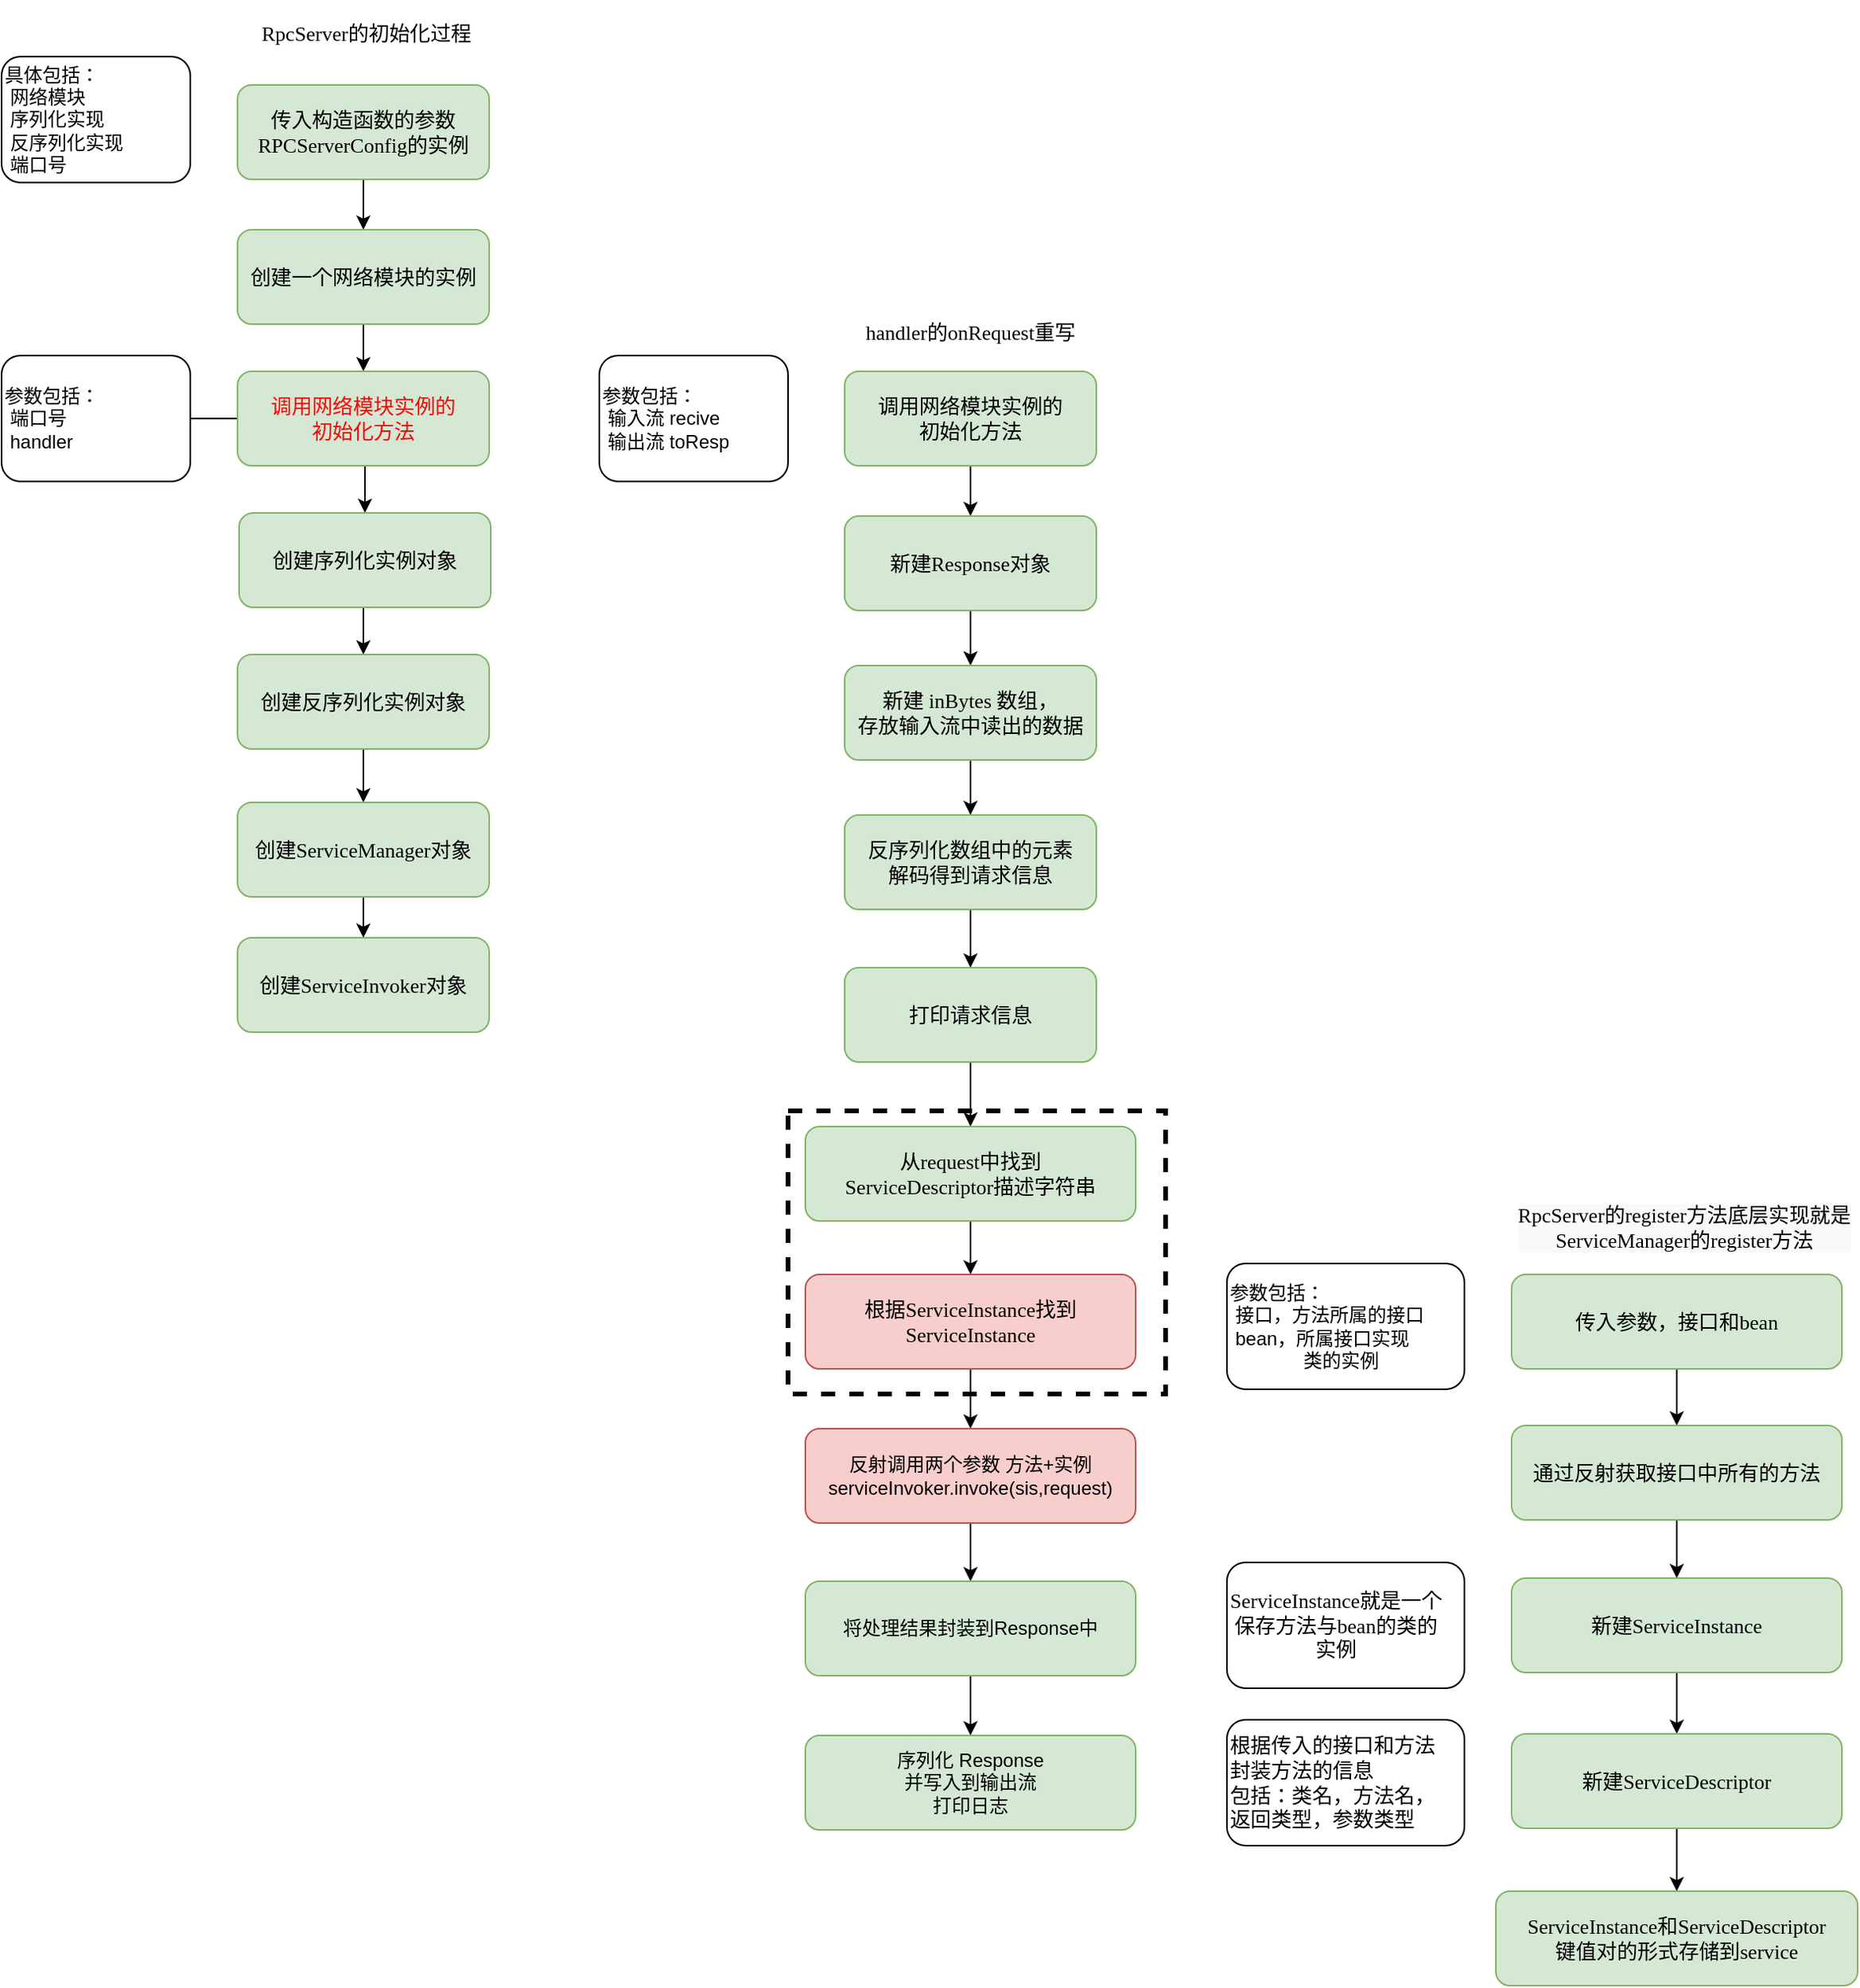 <mxfile version="17.4.6" type="github" pages="3">
  <diagram id="q-ANHGBc3iWFSovor3je" name="TransportServer">
    <mxGraphModel dx="813" dy="491" grid="1" gridSize="10" guides="1" tooltips="1" connect="1" arrows="1" fold="1" page="1" pageScale="1" pageWidth="827" pageHeight="1169" math="0" shadow="0">
      <root>
        <mxCell id="0" />
        <mxCell id="1" parent="0" />
        <mxCell id="bU6mloSPx2sbx54e6or_-36" value="" style="rounded=0;whiteSpace=wrap;html=1;labelBackgroundColor=none;fontColor=#000000;fillColor=none;dashed=1;strokeWidth=3;" parent="1" vertex="1">
          <mxGeometry x="500" y="750" width="240" height="180" as="geometry" />
        </mxCell>
        <mxCell id="bU6mloSPx2sbx54e6or_-11" style="edgeStyle=orthogonalEdgeStyle;rounded=0;orthogonalLoop=1;jettySize=auto;html=1;exitX=0.5;exitY=1;exitDx=0;exitDy=0;entryX=0.5;entryY=0;entryDx=0;entryDy=0;fontColor=#000000;" parent="1" source="bU6mloSPx2sbx54e6or_-1" target="bU6mloSPx2sbx54e6or_-4" edge="1">
          <mxGeometry relative="1" as="geometry" />
        </mxCell>
        <mxCell id="bU6mloSPx2sbx54e6or_-1" value="&lt;pre style=&quot;font-family: &amp;#34;jetbrains mono&amp;#34; ; font-size: 9.8pt&quot;&gt;传入构造函数的参数&lt;br/&gt;RPCServerConfig的实例&lt;br/&gt;&lt;/pre&gt;" style="rounded=1;whiteSpace=wrap;html=1;fillColor=#d5e8d4;strokeColor=#82b366;" parent="1" vertex="1">
          <mxGeometry x="150" y="98" width="160" height="60" as="geometry" />
        </mxCell>
        <mxCell id="bU6mloSPx2sbx54e6or_-2" value="&lt;pre style=&quot;font-family: &amp;#34;jetbrains mono&amp;#34; ; font-size: 9.8pt&quot;&gt;RpcServer的初始化过程&lt;/pre&gt;" style="text;html=1;strokeColor=none;fillColor=none;align=center;verticalAlign=middle;whiteSpace=wrap;rounded=0;labelBackgroundColor=none;fontColor=#000000;" parent="1" vertex="1">
          <mxGeometry x="152" y="50" width="160" height="30" as="geometry" />
        </mxCell>
        <mxCell id="bU6mloSPx2sbx54e6or_-3" value="具体包括：&lt;br&gt;&lt;span style=&quot;white-space: pre&quot;&gt; &lt;/span&gt;网络模块&lt;br&gt;&lt;span style=&quot;white-space: pre&quot;&gt; &lt;/span&gt;序列化实现&lt;br&gt;&lt;span style=&quot;white-space: pre&quot;&gt; &lt;/span&gt;反序列化实现&lt;br&gt;&lt;span style=&quot;white-space: pre&quot;&gt; &lt;/span&gt;端口号" style="rounded=1;whiteSpace=wrap;html=1;labelBackgroundColor=none;fontColor=#000000;align=left;" parent="1" vertex="1">
          <mxGeometry y="80" width="120" height="80" as="geometry" />
        </mxCell>
        <mxCell id="bU6mloSPx2sbx54e6or_-12" style="edgeStyle=orthogonalEdgeStyle;rounded=0;orthogonalLoop=1;jettySize=auto;html=1;exitX=0.5;exitY=1;exitDx=0;exitDy=0;entryX=0.5;entryY=0;entryDx=0;entryDy=0;fontColor=#000000;" parent="1" source="bU6mloSPx2sbx54e6or_-4" target="bU6mloSPx2sbx54e6or_-5" edge="1">
          <mxGeometry relative="1" as="geometry" />
        </mxCell>
        <mxCell id="bU6mloSPx2sbx54e6or_-4" value="&lt;pre style=&quot;font-family: &amp;#34;jetbrains mono&amp;#34; ; font-size: 9.8pt&quot;&gt;创建一个网络模块的实例&lt;/pre&gt;" style="rounded=1;whiteSpace=wrap;html=1;fillColor=#d5e8d4;strokeColor=#82b366;" parent="1" vertex="1">
          <mxGeometry x="150" y="190" width="160" height="60" as="geometry" />
        </mxCell>
        <mxCell id="bU6mloSPx2sbx54e6or_-13" style="edgeStyle=orthogonalEdgeStyle;rounded=0;orthogonalLoop=1;jettySize=auto;html=1;exitX=0.5;exitY=1;exitDx=0;exitDy=0;entryX=0.5;entryY=0;entryDx=0;entryDy=0;fontColor=#000000;" parent="1" source="bU6mloSPx2sbx54e6or_-5" target="bU6mloSPx2sbx54e6or_-7" edge="1">
          <mxGeometry relative="1" as="geometry" />
        </mxCell>
        <mxCell id="bU6mloSPx2sbx54e6or_-20" value="" style="edgeStyle=orthogonalEdgeStyle;rounded=0;orthogonalLoop=1;jettySize=auto;html=1;fontColor=#000000;" parent="1" source="bU6mloSPx2sbx54e6or_-5" edge="1">
          <mxGeometry relative="1" as="geometry">
            <mxPoint x="50" y="310" as="targetPoint" />
          </mxGeometry>
        </mxCell>
        <mxCell id="bU6mloSPx2sbx54e6or_-5" value="&lt;pre style=&quot;font-family: &amp;quot;jetbrains mono&amp;quot; ; font-size: 9.8pt&quot;&gt;调用网络模块实例的&lt;br&gt;初始化方法&lt;/pre&gt;" style="rounded=1;whiteSpace=wrap;html=1;fillColor=#d5e8d4;strokeColor=#82b366;fontColor=#FF0000;" parent="1" vertex="1">
          <mxGeometry x="150" y="280" width="160" height="60" as="geometry" />
        </mxCell>
        <mxCell id="bU6mloSPx2sbx54e6or_-6" value="参数包括：&lt;br&gt;&lt;span style=&quot;white-space: pre&quot;&gt; &lt;/span&gt;端口号&lt;br&gt;&lt;span style=&quot;white-space: pre&quot;&gt; &lt;/span&gt;handler" style="rounded=1;whiteSpace=wrap;html=1;labelBackgroundColor=none;fontColor=#000000;align=left;" parent="1" vertex="1">
          <mxGeometry y="270" width="120" height="80" as="geometry" />
        </mxCell>
        <mxCell id="bU6mloSPx2sbx54e6or_-14" style="edgeStyle=orthogonalEdgeStyle;rounded=0;orthogonalLoop=1;jettySize=auto;html=1;exitX=0.5;exitY=1;exitDx=0;exitDy=0;entryX=0.5;entryY=0;entryDx=0;entryDy=0;fontColor=#000000;" parent="1" source="bU6mloSPx2sbx54e6or_-7" target="bU6mloSPx2sbx54e6or_-8" edge="1">
          <mxGeometry relative="1" as="geometry" />
        </mxCell>
        <mxCell id="bU6mloSPx2sbx54e6or_-7" value="&lt;pre style=&quot;font-family: &amp;#34;jetbrains mono&amp;#34; ; font-size: 9.8pt&quot;&gt;创建序列化实例对象&lt;/pre&gt;" style="rounded=1;whiteSpace=wrap;html=1;fillColor=#d5e8d4;strokeColor=#82b366;" parent="1" vertex="1">
          <mxGeometry x="151" y="370" width="160" height="60" as="geometry" />
        </mxCell>
        <mxCell id="bU6mloSPx2sbx54e6or_-15" style="edgeStyle=orthogonalEdgeStyle;rounded=0;orthogonalLoop=1;jettySize=auto;html=1;exitX=0.5;exitY=1;exitDx=0;exitDy=0;entryX=0.5;entryY=0;entryDx=0;entryDy=0;fontColor=#000000;" parent="1" source="bU6mloSPx2sbx54e6or_-8" target="bU6mloSPx2sbx54e6or_-9" edge="1">
          <mxGeometry relative="1" as="geometry" />
        </mxCell>
        <mxCell id="bU6mloSPx2sbx54e6or_-8" value="&lt;pre style=&quot;font-family: &amp;#34;jetbrains mono&amp;#34; ; font-size: 9.8pt&quot;&gt;创建反序列化实例对象&lt;/pre&gt;" style="rounded=1;whiteSpace=wrap;html=1;fillColor=#d5e8d4;strokeColor=#82b366;" parent="1" vertex="1">
          <mxGeometry x="150" y="460" width="160" height="60" as="geometry" />
        </mxCell>
        <mxCell id="bU6mloSPx2sbx54e6or_-16" style="edgeStyle=orthogonalEdgeStyle;rounded=0;orthogonalLoop=1;jettySize=auto;html=1;exitX=0.5;exitY=1;exitDx=0;exitDy=0;entryX=0.5;entryY=0;entryDx=0;entryDy=0;fontColor=#000000;" parent="1" source="bU6mloSPx2sbx54e6or_-9" target="bU6mloSPx2sbx54e6or_-10" edge="1">
          <mxGeometry relative="1" as="geometry" />
        </mxCell>
        <mxCell id="bU6mloSPx2sbx54e6or_-9" value="&lt;pre style=&quot;font-family: &amp;#34;jetbrains mono&amp;#34; ; font-size: 9.8pt&quot;&gt;创建ServiceManager对象&lt;/pre&gt;" style="rounded=1;whiteSpace=wrap;html=1;fillColor=#d5e8d4;strokeColor=#82b366;" parent="1" vertex="1">
          <mxGeometry x="150" y="554" width="160" height="60" as="geometry" />
        </mxCell>
        <mxCell id="bU6mloSPx2sbx54e6or_-10" value="&lt;pre style=&quot;font-family: &amp;#34;jetbrains mono&amp;#34; ; font-size: 9.8pt&quot;&gt;创建ServiceInvoker对象&lt;/pre&gt;" style="rounded=1;whiteSpace=wrap;html=1;fillColor=#d5e8d4;strokeColor=#82b366;" parent="1" vertex="1">
          <mxGeometry x="150" y="640" width="160" height="60" as="geometry" />
        </mxCell>
        <mxCell id="bU6mloSPx2sbx54e6or_-25" value="" style="edgeStyle=orthogonalEdgeStyle;rounded=0;orthogonalLoop=1;jettySize=auto;html=1;fontColor=#000000;" parent="1" source="bU6mloSPx2sbx54e6or_-17" target="bU6mloSPx2sbx54e6or_-24" edge="1">
          <mxGeometry relative="1" as="geometry" />
        </mxCell>
        <mxCell id="bU6mloSPx2sbx54e6or_-17" value="&lt;pre style=&quot;font-family: &amp;#34;jetbrains mono&amp;#34; ; font-size: 9.8pt&quot;&gt;调用网络模块实例的&lt;br/&gt;初始化方法&lt;/pre&gt;" style="rounded=1;whiteSpace=wrap;html=1;fillColor=#d5e8d4;strokeColor=#82b366;" parent="1" vertex="1">
          <mxGeometry x="536" y="280" width="160" height="60" as="geometry" />
        </mxCell>
        <mxCell id="bU6mloSPx2sbx54e6or_-18" value="&lt;pre style=&quot;font-family: &amp;#34;jetbrains mono&amp;#34; ; font-size: 9.8pt&quot;&gt;handler的onRequest重写&lt;/pre&gt;" style="text;html=1;strokeColor=none;fillColor=none;align=center;verticalAlign=middle;whiteSpace=wrap;rounded=0;labelBackgroundColor=none;fontColor=#000000;" parent="1" vertex="1">
          <mxGeometry x="536" y="240" width="160" height="30" as="geometry" />
        </mxCell>
        <mxCell id="bU6mloSPx2sbx54e6or_-21" value="参数包括：&lt;br&gt;&lt;span&gt; &lt;/span&gt;&lt;span style=&quot;white-space: pre&quot;&gt; &lt;/span&gt;输入流&amp;nbsp;recive&lt;br&gt;&lt;span&gt; &lt;/span&gt;&lt;span style=&quot;white-space: pre&quot;&gt; &lt;/span&gt;输出流&amp;nbsp;toResp" style="rounded=1;whiteSpace=wrap;html=1;labelBackgroundColor=none;fontColor=#000000;align=left;" parent="1" vertex="1">
          <mxGeometry x="380" y="270" width="120" height="80" as="geometry" />
        </mxCell>
        <mxCell id="bU6mloSPx2sbx54e6or_-27" value="" style="edgeStyle=orthogonalEdgeStyle;rounded=0;orthogonalLoop=1;jettySize=auto;html=1;fontColor=#000000;" parent="1" source="bU6mloSPx2sbx54e6or_-24" target="bU6mloSPx2sbx54e6or_-26" edge="1">
          <mxGeometry relative="1" as="geometry" />
        </mxCell>
        <mxCell id="bU6mloSPx2sbx54e6or_-24" value="&lt;pre style=&quot;font-family: &amp;#34;jetbrains mono&amp;#34; ; font-size: 9.8pt&quot;&gt;新建Response对象&lt;/pre&gt;" style="rounded=1;whiteSpace=wrap;html=1;fillColor=#d5e8d4;strokeColor=#82b366;" parent="1" vertex="1">
          <mxGeometry x="536" y="372" width="160" height="60" as="geometry" />
        </mxCell>
        <mxCell id="bU6mloSPx2sbx54e6or_-29" value="" style="edgeStyle=orthogonalEdgeStyle;rounded=0;orthogonalLoop=1;jettySize=auto;html=1;fontColor=#000000;" parent="1" source="bU6mloSPx2sbx54e6or_-26" target="bU6mloSPx2sbx54e6or_-28" edge="1">
          <mxGeometry relative="1" as="geometry" />
        </mxCell>
        <mxCell id="bU6mloSPx2sbx54e6or_-26" value="&lt;pre style=&quot;font-family: &amp;#34;jetbrains mono&amp;#34; ; font-size: 9.8pt&quot;&gt;新建 inBytes 数组，&lt;br/&gt;存放输入流中读出的数据&lt;/pre&gt;" style="rounded=1;whiteSpace=wrap;html=1;fillColor=#d5e8d4;strokeColor=#82b366;" parent="1" vertex="1">
          <mxGeometry x="536" y="467" width="160" height="60" as="geometry" />
        </mxCell>
        <mxCell id="bU6mloSPx2sbx54e6or_-31" value="" style="edgeStyle=orthogonalEdgeStyle;rounded=0;orthogonalLoop=1;jettySize=auto;html=1;fontColor=#000000;" parent="1" source="bU6mloSPx2sbx54e6or_-28" target="bU6mloSPx2sbx54e6or_-30" edge="1">
          <mxGeometry relative="1" as="geometry" />
        </mxCell>
        <mxCell id="bU6mloSPx2sbx54e6or_-28" value="&lt;pre style=&quot;font-family: &amp;#34;jetbrains mono&amp;#34; ; font-size: 9.8pt&quot;&gt;反序列化数组中的元素&lt;br/&gt;解码得到请求信息&lt;/pre&gt;" style="rounded=1;whiteSpace=wrap;html=1;fillColor=#d5e8d4;strokeColor=#82b366;" parent="1" vertex="1">
          <mxGeometry x="536" y="562" width="160" height="60" as="geometry" />
        </mxCell>
        <mxCell id="bU6mloSPx2sbx54e6or_-33" value="" style="edgeStyle=orthogonalEdgeStyle;rounded=0;orthogonalLoop=1;jettySize=auto;html=1;fontColor=#000000;" parent="1" source="bU6mloSPx2sbx54e6or_-30" target="bU6mloSPx2sbx54e6or_-32" edge="1">
          <mxGeometry relative="1" as="geometry" />
        </mxCell>
        <mxCell id="bU6mloSPx2sbx54e6or_-30" value="&lt;pre style=&quot;font-family: &amp;#34;jetbrains mono&amp;#34; ; font-size: 9.8pt&quot;&gt;打印请求信息&lt;/pre&gt;" style="rounded=1;whiteSpace=wrap;html=1;fillColor=#d5e8d4;strokeColor=#82b366;" parent="1" vertex="1">
          <mxGeometry x="536" y="659" width="160" height="60" as="geometry" />
        </mxCell>
        <mxCell id="bU6mloSPx2sbx54e6or_-35" value="" style="edgeStyle=orthogonalEdgeStyle;rounded=0;orthogonalLoop=1;jettySize=auto;html=1;fontColor=#000000;" parent="1" source="bU6mloSPx2sbx54e6or_-32" target="bU6mloSPx2sbx54e6or_-34" edge="1">
          <mxGeometry relative="1" as="geometry" />
        </mxCell>
        <mxCell id="bU6mloSPx2sbx54e6or_-32" value="&lt;pre style=&quot;font-family: &amp;#34;jetbrains mono&amp;#34; ; font-size: 9.8pt&quot;&gt;从request中找到&lt;br/&gt;ServiceDescriptor描述字符串&lt;br/&gt;&lt;/pre&gt;" style="rounded=1;whiteSpace=wrap;html=1;fillColor=#d5e8d4;strokeColor=#82b366;" parent="1" vertex="1">
          <mxGeometry x="511" y="760" width="210" height="60" as="geometry" />
        </mxCell>
        <mxCell id="bU6mloSPx2sbx54e6or_-44" style="edgeStyle=orthogonalEdgeStyle;rounded=0;orthogonalLoop=1;jettySize=auto;html=1;exitX=0.5;exitY=1;exitDx=0;exitDy=0;entryX=0.5;entryY=0;entryDx=0;entryDy=0;fontColor=#000000;" parent="1" source="bU6mloSPx2sbx54e6or_-34" target="bU6mloSPx2sbx54e6or_-38" edge="1">
          <mxGeometry relative="1" as="geometry" />
        </mxCell>
        <mxCell id="bU6mloSPx2sbx54e6or_-34" value="&lt;pre&gt;&lt;font face=&quot;jetbrains mono&quot;&gt;&lt;span style=&quot;font-size: 13.067px&quot;&gt;根据ServiceInstance找到&lt;br/&gt;&lt;/span&gt;&lt;span style=&quot;font-size: 13.067px&quot;&gt;ServiceInstance&lt;/span&gt;&lt;span style=&quot;font-size: 9.8pt&quot;&gt;&lt;br&gt;&lt;/span&gt;&lt;/font&gt;&lt;/pre&gt;" style="rounded=1;whiteSpace=wrap;html=1;fillColor=#f8cecc;strokeColor=#b85450;" parent="1" vertex="1">
          <mxGeometry x="511" y="854" width="210" height="60" as="geometry" />
        </mxCell>
        <mxCell id="bU6mloSPx2sbx54e6or_-41" value="" style="edgeStyle=orthogonalEdgeStyle;rounded=0;orthogonalLoop=1;jettySize=auto;html=1;fontColor=#000000;" parent="1" source="bU6mloSPx2sbx54e6or_-38" target="bU6mloSPx2sbx54e6or_-40" edge="1">
          <mxGeometry relative="1" as="geometry" />
        </mxCell>
        <mxCell id="bU6mloSPx2sbx54e6or_-38" value="反射调用两个参数 方法+实例&lt;br&gt;serviceInvoker.invoke(sis,request)" style="rounded=1;whiteSpace=wrap;html=1;labelBackgroundColor=none;strokeWidth=1;fillColor=#f8cecc;strokeColor=#b85450;" parent="1" vertex="1">
          <mxGeometry x="511" y="952" width="210" height="60" as="geometry" />
        </mxCell>
        <mxCell id="bU6mloSPx2sbx54e6or_-43" value="" style="edgeStyle=orthogonalEdgeStyle;rounded=0;orthogonalLoop=1;jettySize=auto;html=1;fontColor=#000000;" parent="1" source="bU6mloSPx2sbx54e6or_-40" target="bU6mloSPx2sbx54e6or_-42" edge="1">
          <mxGeometry relative="1" as="geometry" />
        </mxCell>
        <mxCell id="bU6mloSPx2sbx54e6or_-40" value="将处理结果封装到Response中" style="rounded=1;whiteSpace=wrap;html=1;labelBackgroundColor=none;strokeWidth=1;fillColor=#d5e8d4;strokeColor=#82b366;" parent="1" vertex="1">
          <mxGeometry x="511" y="1049" width="210" height="60" as="geometry" />
        </mxCell>
        <mxCell id="bU6mloSPx2sbx54e6or_-42" value="序列化 Response&lt;br&gt;并写入到输出流&lt;br&gt;打印日志" style="rounded=1;whiteSpace=wrap;html=1;labelBackgroundColor=none;strokeWidth=1;fillColor=#d5e8d4;strokeColor=#82b366;" parent="1" vertex="1">
          <mxGeometry x="511" y="1147" width="210" height="60" as="geometry" />
        </mxCell>
        <mxCell id="bU6mloSPx2sbx54e6or_-48" value="" style="edgeStyle=orthogonalEdgeStyle;rounded=0;orthogonalLoop=1;jettySize=auto;html=1;fontColor=#000000;" parent="1" source="bU6mloSPx2sbx54e6or_-45" target="bU6mloSPx2sbx54e6or_-47" edge="1">
          <mxGeometry relative="1" as="geometry" />
        </mxCell>
        <mxCell id="bU6mloSPx2sbx54e6or_-45" value="&lt;pre&gt;&lt;font face=&quot;jetbrains mono&quot;&gt;&lt;span style=&quot;font-size: 13.067px&quot;&gt;传入参数，接口和bean&lt;/span&gt;&lt;/font&gt;&lt;/pre&gt;" style="rounded=1;whiteSpace=wrap;html=1;fillColor=#d5e8d4;strokeColor=#82b366;" parent="1" vertex="1">
          <mxGeometry x="960" y="854" width="210" height="60" as="geometry" />
        </mxCell>
        <mxCell id="bU6mloSPx2sbx54e6or_-46" value="&lt;pre style=&quot;text-align: center ; text-indent: 0px ; background-color: rgb(248 , 249 , 250)&quot;&gt;&lt;font face=&quot;jetbrains mono&quot;&gt;&lt;span style=&quot;font-size: 13.067px&quot;&gt;RpcServer的register方法底层实现就是&lt;br/&gt;ServiceManager的register方法&lt;/span&gt;&lt;/font&gt;&lt;/pre&gt;" style="text;whiteSpace=wrap;html=1;fontColor=#000000;" parent="1" vertex="1">
          <mxGeometry x="962" y="790" width="210" height="46" as="geometry" />
        </mxCell>
        <mxCell id="bU6mloSPx2sbx54e6or_-50" value="" style="edgeStyle=orthogonalEdgeStyle;rounded=0;orthogonalLoop=1;jettySize=auto;html=1;fontColor=#000000;" parent="1" source="bU6mloSPx2sbx54e6or_-47" target="bU6mloSPx2sbx54e6or_-49" edge="1">
          <mxGeometry relative="1" as="geometry" />
        </mxCell>
        <mxCell id="bU6mloSPx2sbx54e6or_-47" value="&lt;pre&gt;&lt;font face=&quot;jetbrains mono&quot;&gt;&lt;span style=&quot;font-size: 13.067px&quot;&gt;通过反射获取接口中所有的方法&lt;/span&gt;&lt;/font&gt;&lt;/pre&gt;" style="rounded=1;whiteSpace=wrap;html=1;fillColor=#d5e8d4;strokeColor=#82b366;" parent="1" vertex="1">
          <mxGeometry x="960" y="950" width="210" height="60" as="geometry" />
        </mxCell>
        <mxCell id="bU6mloSPx2sbx54e6or_-52" value="" style="edgeStyle=orthogonalEdgeStyle;rounded=0;orthogonalLoop=1;jettySize=auto;html=1;fontColor=#000000;" parent="1" source="bU6mloSPx2sbx54e6or_-49" target="bU6mloSPx2sbx54e6or_-51" edge="1">
          <mxGeometry relative="1" as="geometry" />
        </mxCell>
        <mxCell id="bU6mloSPx2sbx54e6or_-49" value="&lt;pre&gt;&lt;font face=&quot;jetbrains mono&quot;&gt;&lt;span style=&quot;font-size: 13.067px&quot;&gt;新建ServiceInstance&lt;/span&gt;&lt;/font&gt;&lt;br&gt;&lt;/pre&gt;" style="rounded=1;whiteSpace=wrap;html=1;fillColor=#d5e8d4;strokeColor=#82b366;" parent="1" vertex="1">
          <mxGeometry x="960" y="1047" width="210" height="60" as="geometry" />
        </mxCell>
        <mxCell id="bU6mloSPx2sbx54e6or_-54" value="" style="edgeStyle=orthogonalEdgeStyle;rounded=0;orthogonalLoop=1;jettySize=auto;html=1;fontColor=#000000;" parent="1" source="bU6mloSPx2sbx54e6or_-51" target="bU6mloSPx2sbx54e6or_-53" edge="1">
          <mxGeometry relative="1" as="geometry" />
        </mxCell>
        <mxCell id="bU6mloSPx2sbx54e6or_-51" value="&lt;pre&gt;&lt;font face=&quot;jetbrains mono&quot;&gt;&lt;span style=&quot;font-size: 13.067px&quot;&gt;新建ServiceDescriptor&lt;/span&gt;&lt;/font&gt;&lt;br&gt;&lt;/pre&gt;" style="rounded=1;whiteSpace=wrap;html=1;fillColor=#d5e8d4;strokeColor=#82b366;" parent="1" vertex="1">
          <mxGeometry x="960" y="1146" width="210" height="60" as="geometry" />
        </mxCell>
        <mxCell id="bU6mloSPx2sbx54e6or_-53" value="&lt;pre&gt;&lt;font face=&quot;jetbrains mono&quot;&gt;&lt;span style=&quot;font-size: 13.067px&quot;&gt;ServiceInstance和ServiceDescriptor&lt;br/&gt;键值对的形式存储到service&lt;/span&gt;&lt;/font&gt;&lt;br&gt;&lt;/pre&gt;" style="rounded=1;whiteSpace=wrap;html=1;fillColor=#d5e8d4;strokeColor=#82b366;" parent="1" vertex="1">
          <mxGeometry x="950" y="1246" width="230" height="60" as="geometry" />
        </mxCell>
        <mxCell id="DqeXP-BM6H6NjHvskQRk-1" value="参数包括：&lt;br&gt;&lt;span&gt; &lt;/span&gt;&lt;span style=&quot;white-space: pre&quot;&gt; &lt;/span&gt;接口，方法所属的接口&lt;br&gt;&lt;span&gt; &lt;/span&gt;&lt;span style=&quot;white-space: pre&quot;&gt; &lt;/span&gt;bean，所属接口实现&amp;nbsp; &amp;nbsp; &amp;nbsp; &amp;nbsp; &amp;nbsp; &amp;nbsp; &amp;nbsp; &amp;nbsp; &amp;nbsp; &amp;nbsp; &amp;nbsp; &amp;nbsp; 类的实例" style="rounded=1;whiteSpace=wrap;html=1;labelBackgroundColor=none;fontColor=#000000;align=left;" parent="1" vertex="1">
          <mxGeometry x="779" y="847" width="151" height="80" as="geometry" />
        </mxCell>
        <mxCell id="3IAMp_L_kuW9Ju3ecMRI-1" value="&lt;pre style=&quot;text-align: center&quot;&gt;&lt;font face=&quot;jetbrains mono&quot;&gt;&lt;span style=&quot;font-size: 13.067px&quot;&gt;ServiceInstance就是一个&lt;br/&gt;保存方法与bean的类的&lt;br/&gt;实例&lt;/span&gt;&lt;/font&gt;&lt;/pre&gt;" style="rounded=1;whiteSpace=wrap;html=1;labelBackgroundColor=none;fontColor=#000000;align=left;" parent="1" vertex="1">
          <mxGeometry x="779" y="1037" width="151" height="80" as="geometry" />
        </mxCell>
        <mxCell id="3IAMp_L_kuW9Ju3ecMRI-2" value="&lt;pre&gt;&lt;font face=&quot;jetbrains mono&quot;&gt;&lt;span style=&quot;font-size: 13.067px&quot;&gt;根据传入的接口和方法&lt;br&gt;封装方法的信息&lt;br/&gt;包括：类名，方法名，&lt;br/&gt;返回类型，参数类型&lt;/span&gt;&lt;/font&gt;&lt;/pre&gt;" style="rounded=1;whiteSpace=wrap;html=1;labelBackgroundColor=none;fontColor=#000000;align=left;" parent="1" vertex="1">
          <mxGeometry x="779" y="1137" width="151" height="80" as="geometry" />
        </mxCell>
      </root>
    </mxGraphModel>
  </diagram>
  <diagram id="DVjT0W08BS4ew8Y2O3mc" name="HttpTransportServer.init">
    <mxGraphModel dx="614" dy="516" grid="1" gridSize="10" guides="1" tooltips="1" connect="1" arrows="1" fold="1" page="1" pageScale="1" pageWidth="827" pageHeight="1169" math="0" shadow="0">
      <root>
        <mxCell id="0" />
        <mxCell id="1" parent="0" />
        <mxCell id="Fy8T_VjnAk802TxGcW72-1" style="edgeStyle=orthogonalEdgeStyle;rounded=0;orthogonalLoop=1;jettySize=auto;html=1;exitX=0.5;exitY=1;exitDx=0;exitDy=0;entryX=0.5;entryY=0;entryDx=0;entryDy=0;fontColor=#000000;" parent="1" source="Fy8T_VjnAk802TxGcW72-2" target="Fy8T_VjnAk802TxGcW72-6" edge="1">
          <mxGeometry relative="1" as="geometry" />
        </mxCell>
        <mxCell id="Fy8T_VjnAk802TxGcW72-2" value="&lt;pre style=&quot;font-family: &amp;#34;jetbrains mono&amp;#34; ; font-size: 9.8pt&quot;&gt;传入初始化的参数&lt;br&gt;&lt;/pre&gt;" style="rounded=1;whiteSpace=wrap;html=1;fillColor=#d5e8d4;strokeColor=#82b366;" parent="1" vertex="1">
          <mxGeometry x="150" y="98" width="160" height="60" as="geometry" />
        </mxCell>
        <mxCell id="Fy8T_VjnAk802TxGcW72-3" value="&lt;pre style=&quot;font-family: &amp;#34;jetbrains mono&amp;#34; ; font-size: 9.8pt&quot;&gt;HttpTransportServer的初始化过程&lt;/pre&gt;" style="text;html=1;strokeColor=none;fillColor=none;align=center;verticalAlign=middle;whiteSpace=wrap;rounded=0;labelBackgroundColor=none;fontColor=#000000;" parent="1" vertex="1">
          <mxGeometry x="152" y="50" width="160" height="30" as="geometry" />
        </mxCell>
        <mxCell id="Fy8T_VjnAk802TxGcW72-4" value="具体包括：&lt;br&gt;&lt;span style=&quot;white-space: pre&quot;&gt; &lt;/span&gt;handler&lt;br&gt;&lt;span style=&quot;white-space: pre&quot;&gt; &lt;/span&gt;端口号" style="rounded=1;whiteSpace=wrap;html=1;labelBackgroundColor=none;fontColor=#000000;align=left;" parent="1" vertex="1">
          <mxGeometry y="80" width="120" height="80" as="geometry" />
        </mxCell>
        <mxCell id="Fy8T_VjnAk802TxGcW72-6" value="&lt;pre style=&quot;font-family: &amp;#34;jetbrains mono&amp;#34; ; font-size: 9.8pt&quot;&gt;使用Jetty容器完成init()功能&lt;/pre&gt;" style="rounded=1;whiteSpace=wrap;html=1;fillColor=#d5e8d4;strokeColor=#82b366;fontColor=default;" parent="1" vertex="1">
          <mxGeometry x="150" y="190" width="160" height="60" as="geometry" />
        </mxCell>
      </root>
    </mxGraphModel>
  </diagram>
  <diagram id="tK_ps6AoVgydBe05UDys" name="Client">
    <mxGraphModel dx="488" dy="295" grid="1" gridSize="10" guides="1" tooltips="1" connect="1" arrows="1" fold="1" page="1" pageScale="1" pageWidth="827" pageHeight="1169" math="0" shadow="0">
      <root>
        <mxCell id="0" />
        <mxCell id="1" parent="0" />
        <mxCell id="JgLNaVSN7_haCttT5ZK4-1" value="" style="rounded=0;whiteSpace=wrap;html=1;labelBackgroundColor=none;fontColor=#000000;fillColor=none;dashed=1;strokeWidth=3;" vertex="1" parent="1">
          <mxGeometry x="169" y="340" width="240" height="180" as="geometry" />
        </mxCell>
        <mxCell id="JgLNaVSN7_haCttT5ZK4-2" value="" style="edgeStyle=orthogonalEdgeStyle;rounded=0;orthogonalLoop=1;jettySize=auto;html=1;fontColor=#000000;" edge="1" parent="1" source="JgLNaVSN7_haCttT5ZK4-3" target="JgLNaVSN7_haCttT5ZK4-6">
          <mxGeometry relative="1" as="geometry" />
        </mxCell>
        <mxCell id="JgLNaVSN7_haCttT5ZK4-3" value="&lt;pre style=&quot;font-family: &amp;#34;jetbrains mono&amp;#34; ; font-size: 9.8pt&quot;&gt;传入参数&lt;/pre&gt;" style="rounded=1;whiteSpace=wrap;html=1;fillColor=#d5e8d4;strokeColor=#82b366;" vertex="1" parent="1">
          <mxGeometry x="205" y="160" width="160" height="60" as="geometry" />
        </mxCell>
        <mxCell id="JgLNaVSN7_haCttT5ZK4-4" value="&lt;pre style=&quot;font-family: &amp;#34;jetbrains mono&amp;#34; ; font-size: 9.8pt&quot;&gt;&lt;pre style=&quot;background-color: rgb(255 , 255 , 255) ; font-family: &amp;#34;jetbrains mono&amp;#34; ; font-size: 9.8pt&quot;&gt;RpcClient 构造函数&lt;/pre&gt;&lt;/pre&gt;" style="text;html=1;strokeColor=none;fillColor=none;align=center;verticalAlign=middle;whiteSpace=wrap;rounded=0;labelBackgroundColor=none;fontColor=#000000;" vertex="1" parent="1">
          <mxGeometry x="205" y="120" width="160" height="30" as="geometry" />
        </mxCell>
        <mxCell id="JgLNaVSN7_haCttT5ZK4-5" value="" style="edgeStyle=orthogonalEdgeStyle;rounded=0;orthogonalLoop=1;jettySize=auto;html=1;fontColor=#000000;" edge="1" parent="1" source="JgLNaVSN7_haCttT5ZK4-6" target="JgLNaVSN7_haCttT5ZK4-8">
          <mxGeometry relative="1" as="geometry" />
        </mxCell>
        <mxCell id="JgLNaVSN7_haCttT5ZK4-6" value="&lt;pre style=&quot;font-family: &amp;#34;jetbrains mono&amp;#34; ; font-size: 9.8pt&quot;&gt;路由选择器初始化&lt;br/&gt;建立连接池，每个Server几个连接&lt;/pre&gt;" style="rounded=1;whiteSpace=wrap;html=1;fillColor=#d5e8d4;strokeColor=#82b366;" vertex="1" parent="1">
          <mxGeometry x="180" y="252" width="210" height="60" as="geometry" />
        </mxCell>
        <mxCell id="JgLNaVSN7_haCttT5ZK4-7" value="" style="edgeStyle=orthogonalEdgeStyle;rounded=0;orthogonalLoop=1;jettySize=auto;html=1;fontColor=#000000;" edge="1" parent="1" source="JgLNaVSN7_haCttT5ZK4-8" target="JgLNaVSN7_haCttT5ZK4-10">
          <mxGeometry relative="1" as="geometry" />
        </mxCell>
        <mxCell id="JgLNaVSN7_haCttT5ZK4-8" value="&lt;pre style=&quot;font-family: &amp;#34;jetbrains mono&amp;#34; ; font-size: 9.8pt&quot;&gt;&lt;pre style=&quot;font-family: &amp;#34;jetbrains mono&amp;#34; ; font-size: 9.8pt&quot;&gt;把服务端的信息直接&lt;br/&gt;写进client&lt;/pre&gt;&lt;/pre&gt;" style="rounded=1;whiteSpace=wrap;html=1;fillColor=#d5e8d4;strokeColor=#82b366;" vertex="1" parent="1">
          <mxGeometry x="205" y="347" width="160" height="60" as="geometry" />
        </mxCell>
        <mxCell id="JgLNaVSN7_haCttT5ZK4-9" value="" style="edgeStyle=orthogonalEdgeStyle;rounded=0;orthogonalLoop=1;jettySize=auto;html=1;fontColor=#000000;" edge="1" parent="1" source="JgLNaVSN7_haCttT5ZK4-10" target="JgLNaVSN7_haCttT5ZK4-12">
          <mxGeometry relative="1" as="geometry" />
        </mxCell>
        <mxCell id="JgLNaVSN7_haCttT5ZK4-10" value="&lt;pre style=&quot;font-family: &amp;#34;jetbrains mono&amp;#34; ; font-size: 9.8pt&quot;&gt;动态代理&lt;br/&gt;Proxy.newProxyInstance&lt;br/&gt;&lt;/pre&gt;" style="rounded=1;whiteSpace=wrap;html=1;fillColor=#d5e8d4;strokeColor=#82b366;" vertex="1" parent="1">
          <mxGeometry x="205" y="442" width="160" height="60" as="geometry" />
        </mxCell>
        <mxCell id="JgLNaVSN7_haCttT5ZK4-12" value="&lt;pre style=&quot;font-family: &amp;#34;jetbrains mono&amp;#34; ; font-size: 9.8pt&quot;&gt;使用代理对象调用接口&lt;br/&gt;中的方法&lt;/pre&gt;" style="rounded=1;whiteSpace=wrap;html=1;fillColor=#d5e8d4;strokeColor=#82b366;" vertex="1" parent="1">
          <mxGeometry x="205" y="539" width="160" height="60" as="geometry" />
        </mxCell>
        <mxCell id="JgLNaVSN7_haCttT5ZK4-13" value="" style="edgeStyle=orthogonalEdgeStyle;rounded=0;orthogonalLoop=1;jettySize=auto;html=1;fontColor=#000000;" edge="1" parent="1" source="JgLNaVSN7_haCttT5ZK4-14" target="JgLNaVSN7_haCttT5ZK4-16">
          <mxGeometry relative="1" as="geometry" />
        </mxCell>
        <mxCell id="JgLNaVSN7_haCttT5ZK4-14" value="&lt;pre style=&quot;font-family: &amp;#34;jetbrains mono&amp;#34; ; font-size: 9.8pt&quot;&gt;初始化一个RemoteInvoker实例&lt;/pre&gt;" style="rounded=1;whiteSpace=wrap;html=1;fillColor=#d5e8d4;strokeColor=#82b366;" vertex="1" parent="1">
          <mxGeometry x="596" y="440" width="210" height="60" as="geometry" />
        </mxCell>
        <mxCell id="JgLNaVSN7_haCttT5ZK4-15" style="edgeStyle=orthogonalEdgeStyle;rounded=0;orthogonalLoop=1;jettySize=auto;html=1;exitX=0.5;exitY=1;exitDx=0;exitDy=0;entryX=0.5;entryY=0;entryDx=0;entryDy=0;fontColor=#000000;" edge="1" parent="1" source="JgLNaVSN7_haCttT5ZK4-16" target="JgLNaVSN7_haCttT5ZK4-18">
          <mxGeometry relative="1" as="geometry" />
        </mxCell>
        <mxCell id="JgLNaVSN7_haCttT5ZK4-16" value="&lt;pre&gt;&lt;font face=&quot;jetbrains mono&quot;&gt;&lt;span style=&quot;font-size: 9.8pt&quot;&gt;代理对象执行代理方法时，调用&lt;br/&gt;&lt;/span&gt;&lt;span style=&quot;font-size: 13.067px&quot;&gt;RemoteInvoker的invoke方法&lt;/span&gt;&lt;span style=&quot;font-size: 9.8pt&quot;&gt;&lt;br/&gt;&lt;/span&gt;&lt;/font&gt;&lt;/pre&gt;" style="rounded=1;whiteSpace=wrap;html=1;fillColor=#d5e8d4;strokeColor=#82b366;" vertex="1" parent="1">
          <mxGeometry x="596" y="534" width="210" height="60" as="geometry" />
        </mxCell>
        <mxCell id="JgLNaVSN7_haCttT5ZK4-17" value="" style="edgeStyle=orthogonalEdgeStyle;rounded=0;orthogonalLoop=1;jettySize=auto;html=1;fontColor=#000000;" edge="1" parent="1" source="JgLNaVSN7_haCttT5ZK4-18" target="JgLNaVSN7_haCttT5ZK4-20">
          <mxGeometry relative="1" as="geometry" />
        </mxCell>
        <mxCell id="JgLNaVSN7_haCttT5ZK4-18" value="创建Request" style="rounded=1;whiteSpace=wrap;html=1;labelBackgroundColor=none;strokeWidth=1;fillColor=#d5e8d4;strokeColor=#82b366;" vertex="1" parent="1">
          <mxGeometry x="596" y="632" width="210" height="60" as="geometry" />
        </mxCell>
        <mxCell id="JgLNaVSN7_haCttT5ZK4-19" value="" style="edgeStyle=orthogonalEdgeStyle;rounded=0;orthogonalLoop=1;jettySize=auto;html=1;fontColor=#000000;" edge="1" parent="1" source="JgLNaVSN7_haCttT5ZK4-20" target="JgLNaVSN7_haCttT5ZK4-21">
          <mxGeometry relative="1" as="geometry" />
        </mxCell>
        <mxCell id="JgLNaVSN7_haCttT5ZK4-20" value="根据接口与方法名创建ServiceDescriptor" style="rounded=1;whiteSpace=wrap;html=1;labelBackgroundColor=none;strokeWidth=1;fillColor=#d5e8d4;strokeColor=#82b366;" vertex="1" parent="1">
          <mxGeometry x="596" y="729" width="210" height="60" as="geometry" />
        </mxCell>
        <mxCell id="_cJRhxGbszn84g1a0AtK-6" value="" style="edgeStyle=orthogonalEdgeStyle;rounded=0;orthogonalLoop=1;jettySize=auto;html=1;" edge="1" parent="1" source="JgLNaVSN7_haCttT5ZK4-21" target="_cJRhxGbszn84g1a0AtK-5">
          <mxGeometry relative="1" as="geometry" />
        </mxCell>
        <mxCell id="JgLNaVSN7_haCttT5ZK4-21" value="Request封装ServiceDescriptor与&lt;br&gt;请求的参数" style="rounded=1;whiteSpace=wrap;html=1;labelBackgroundColor=none;strokeWidth=1;fillColor=#d5e8d4;strokeColor=#82b366;" vertex="1" parent="1">
          <mxGeometry x="596" y="827" width="210" height="60" as="geometry" />
        </mxCell>
        <mxCell id="JgLNaVSN7_haCttT5ZK4-22" value="&lt;pre style=&quot;font-family: &amp;#34;jetbrains mono&amp;#34; ; font-size: 9.8pt&quot;&gt;这里没有实现注册中心，&lt;br/&gt;直接将把服务端的信息直接写死进client，&lt;br/&gt;然后直接去调用rpc server&lt;/pre&gt;" style="text;html=1;strokeColor=none;fillColor=none;align=center;verticalAlign=middle;whiteSpace=wrap;rounded=0;labelBackgroundColor=none;fontColor=#000000;" vertex="1" parent="1">
          <mxGeometry x="162" y="36" width="244" height="60" as="geometry" />
        </mxCell>
        <mxCell id="-k0S6gf2rk7hPYH7BfN5-1" value="具体包括：&lt;br&gt;&lt;span&gt;	&lt;/span&gt;client的实现类型&lt;br&gt;&lt;span&gt;	&lt;/span&gt;序列化类型&lt;br&gt;反序列化类型&lt;br&gt;路由选择策略&lt;br&gt;和server之间的连接数&lt;br&gt;server的地址及端口" style="rounded=1;whiteSpace=wrap;html=1;labelBackgroundColor=none;fontColor=#000000;align=left;" vertex="1" parent="1">
          <mxGeometry x="60" y="135" width="120" height="110" as="geometry" />
        </mxCell>
        <mxCell id="_cJRhxGbszn84g1a0AtK-1" value="加载代理对象的类加载器&lt;br&gt;动态代理需要实现的接口&lt;br&gt;动态代理方法的实现" style="rounded=1;whiteSpace=wrap;html=1;labelBackgroundColor=none;fontColor=#000000;align=left;" vertex="1" parent="1">
          <mxGeometry x="20" y="440" width="140" height="60" as="geometry" />
        </mxCell>
        <mxCell id="_cJRhxGbszn84g1a0AtK-2" value="&lt;pre style=&quot;font-family: &amp;#34;jetbrains mono&amp;#34; ; font-size: 9.8pt&quot;&gt;&lt;pre style=&quot;background-color: rgb(255 , 255 , 255) ; font-family: &amp;#34;jetbrains mono&amp;#34; ; font-size: 9.8pt&quot;&gt;RemoteInvoker&lt;/pre&gt;&lt;/pre&gt;" style="text;html=1;strokeColor=none;fillColor=none;align=center;verticalAlign=middle;whiteSpace=wrap;rounded=0;labelBackgroundColor=none;fontColor=#000000;" vertex="1" parent="1">
          <mxGeometry x="621" y="400" width="160" height="30" as="geometry" />
        </mxCell>
        <mxCell id="_cJRhxGbszn84g1a0AtK-3" value="&lt;span style=&quot;color: rgb(0, 0, 0); font-family: helvetica; font-size: 12px; font-style: normal; font-weight: 400; letter-spacing: normal; text-align: left; text-indent: 0px; text-transform: none; word-spacing: 0px; background-color: rgb(248, 249, 250); display: inline; float: none;&quot;&gt;动态代理方法的实现&lt;/span&gt;" style="text;whiteSpace=wrap;html=1;" vertex="1" parent="1">
          <mxGeometry x="642" y="379" width="130" height="30" as="geometry" />
        </mxCell>
        <mxCell id="_cJRhxGbszn84g1a0AtK-4" value="接口&lt;br&gt;编码器&lt;br&gt;解码器&lt;br&gt;连接池" style="rounded=1;whiteSpace=wrap;html=1;labelBackgroundColor=none;fontColor=#000000;align=left;" vertex="1" parent="1">
          <mxGeometry x="500" y="440" width="70" height="60" as="geometry" />
        </mxCell>
        <mxCell id="_cJRhxGbszn84g1a0AtK-8" value="" style="edgeStyle=orthogonalEdgeStyle;rounded=0;orthogonalLoop=1;jettySize=auto;html=1;" edge="1" parent="1" source="_cJRhxGbszn84g1a0AtK-5" target="_cJRhxGbszn84g1a0AtK-7">
          <mxGeometry relative="1" as="geometry" />
        </mxCell>
        <mxCell id="_cJRhxGbszn84g1a0AtK-5" value="通过invokeRemote处理Request请求" style="rounded=1;whiteSpace=wrap;html=1;labelBackgroundColor=none;strokeWidth=1;fillColor=#d5e8d4;strokeColor=#82b366;" vertex="1" parent="1">
          <mxGeometry x="596" y="921" width="210" height="60" as="geometry" />
        </mxCell>
        <mxCell id="_cJRhxGbszn84g1a0AtK-10" value="" style="edgeStyle=orthogonalEdgeStyle;rounded=0;orthogonalLoop=1;jettySize=auto;html=1;" edge="1" parent="1" source="_cJRhxGbszn84g1a0AtK-7" target="_cJRhxGbszn84g1a0AtK-9">
          <mxGeometry relative="1" as="geometry" />
        </mxCell>
        <mxCell id="_cJRhxGbszn84g1a0AtK-7" value="将Request请求编码然后write" style="rounded=1;whiteSpace=wrap;html=1;labelBackgroundColor=none;strokeWidth=1;fillColor=#d5e8d4;strokeColor=#82b366;" vertex="1" parent="1">
          <mxGeometry x="596" y="1020" width="210" height="60" as="geometry" />
        </mxCell>
        <mxCell id="_cJRhxGbszn84g1a0AtK-12" value="" style="edgeStyle=orthogonalEdgeStyle;rounded=0;orthogonalLoop=1;jettySize=auto;html=1;" edge="1" parent="1" source="_cJRhxGbszn84g1a0AtK-9" target="_cJRhxGbszn84g1a0AtK-11">
          <mxGeometry relative="1" as="geometry" />
        </mxCell>
        <mxCell id="_cJRhxGbszn84g1a0AtK-9" value="等待Response传回，接收响应，解码" style="rounded=1;whiteSpace=wrap;html=1;labelBackgroundColor=none;strokeWidth=1;fillColor=#d5e8d4;strokeColor=#82b366;" vertex="1" parent="1">
          <mxGeometry x="596" y="1121" width="210" height="60" as="geometry" />
        </mxCell>
        <mxCell id="_cJRhxGbszn84g1a0AtK-11" value="检验response是否合法" style="rounded=1;whiteSpace=wrap;html=1;labelBackgroundColor=none;strokeWidth=1;fillColor=#d5e8d4;strokeColor=#82b366;" vertex="1" parent="1">
          <mxGeometry x="596" y="1231" width="210" height="60" as="geometry" />
        </mxCell>
      </root>
    </mxGraphModel>
  </diagram>
</mxfile>

